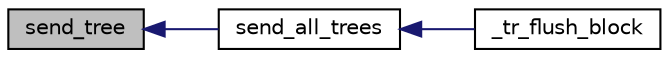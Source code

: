 digraph G
{
  edge [fontname="Helvetica",fontsize="10",labelfontname="Helvetica",labelfontsize="10"];
  node [fontname="Helvetica",fontsize="10",shape=record];
  rankdir="LR";
  Node1 [label="send_tree",height=0.2,width=0.4,color="black", fillcolor="grey75", style="filled" fontcolor="black"];
  Node1 -> Node2 [dir="back",color="midnightblue",fontsize="10",style="solid",fontname="Helvetica"];
  Node2 [label="send_all_trees",height=0.2,width=0.4,color="black", fillcolor="white", style="filled",URL="$trees_8c.html#a8e697cc571f3acaa017cbd15bc352fe5"];
  Node2 -> Node3 [dir="back",color="midnightblue",fontsize="10",style="solid",fontname="Helvetica"];
  Node3 [label="_tr_flush_block",height=0.2,width=0.4,color="black", fillcolor="white", style="filled",URL="$trees_8c.html#aafe54369cbbb97972279a82a3b6c699e"];
}
